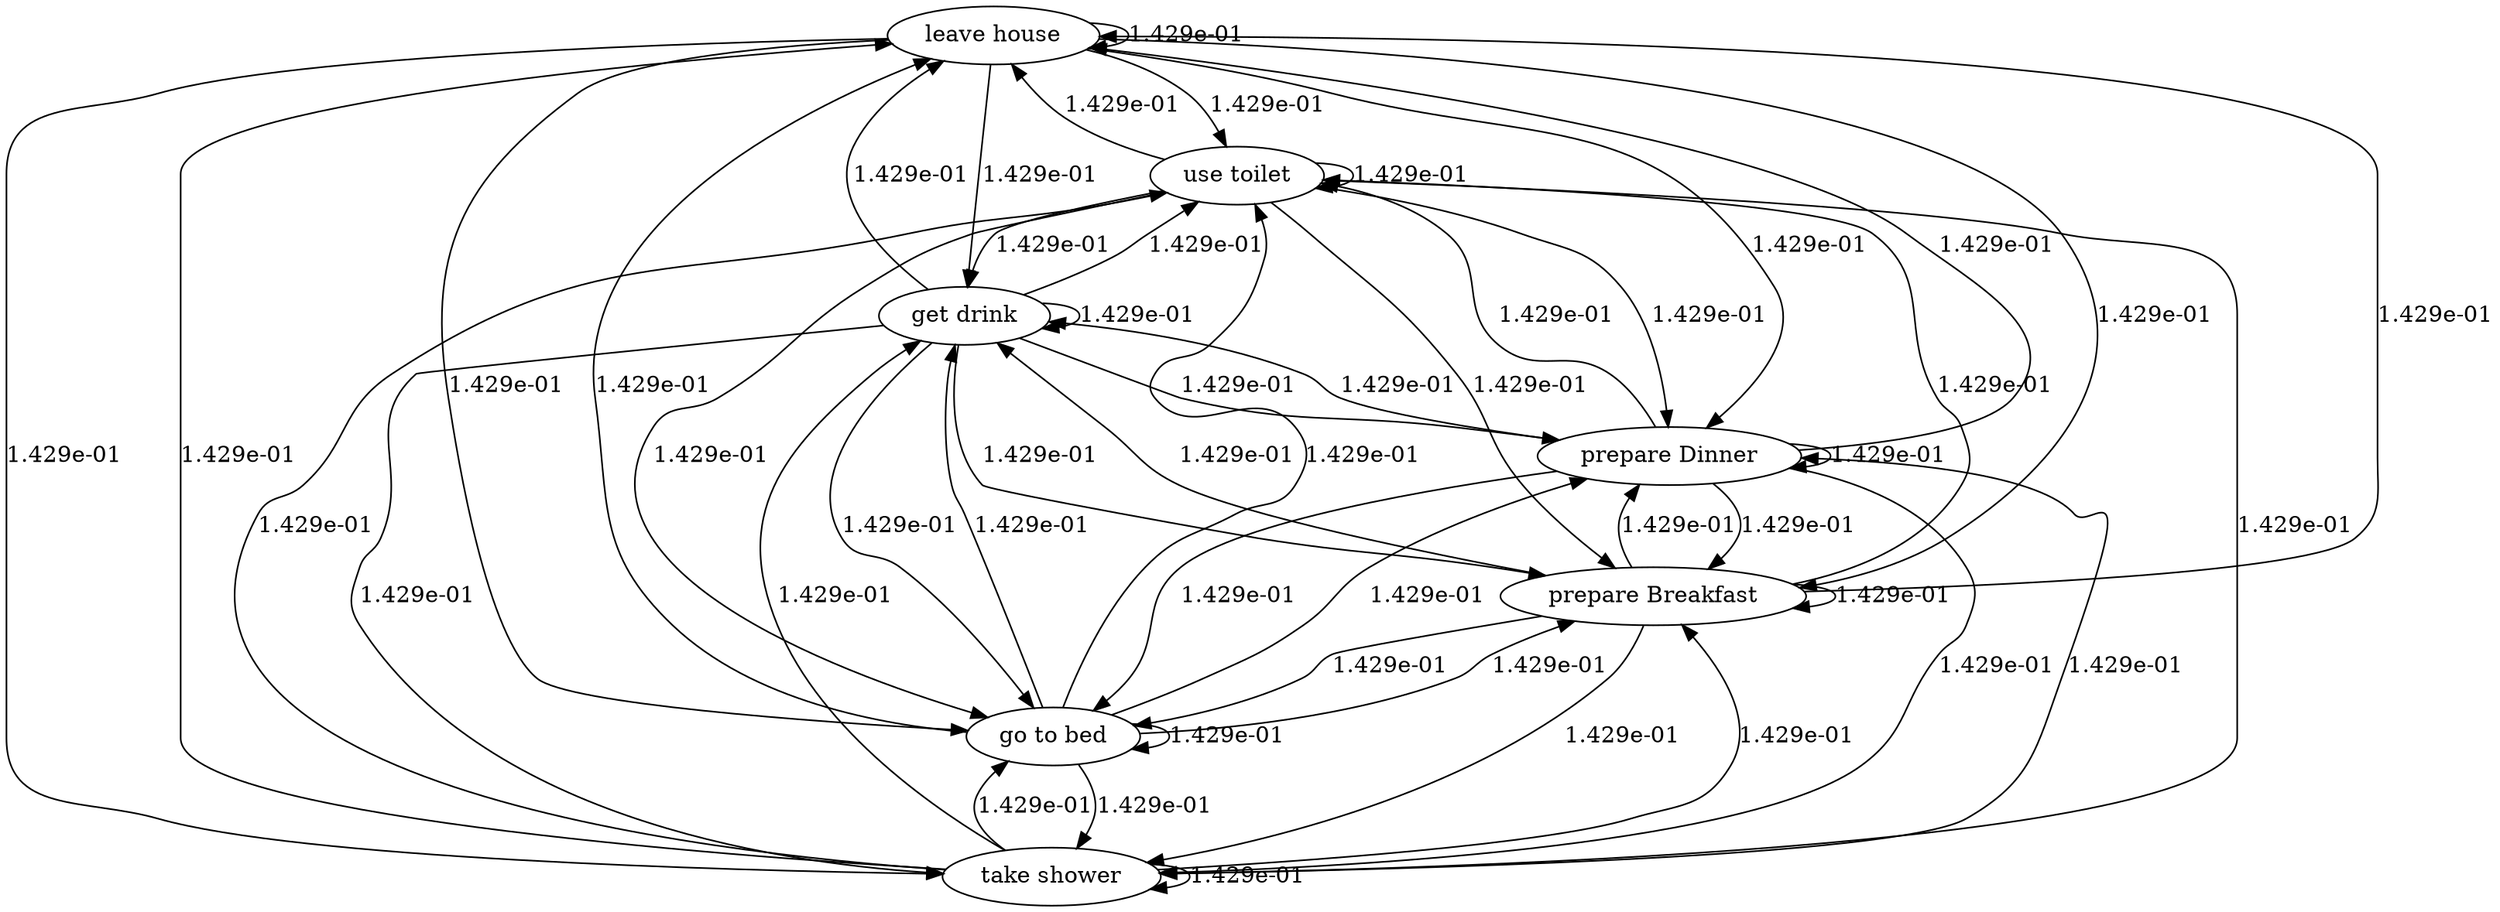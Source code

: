 digraph {
	1 [label="leave house"]
	4 [label="use toilet"]
	5 [label="take shower"]
	10 [label="go to bed"]
	13 [label="prepare Breakfast"]
	15 [label="prepare Dinner"]
	17 [label="get drink"]
	1 -> 1 [label="1.429e-01"]
	1 -> 4 [label="1.429e-01"]
	1 -> 5 [label="1.429e-01"]
	1 -> 10 [label="1.429e-01"]
	1 -> 13 [label="1.429e-01"]
	1 -> 15 [label="1.429e-01"]
	1 -> 17 [label="1.429e-01"]
	4 -> 1 [label="1.429e-01"]
	4 -> 4 [label="1.429e-01"]
	4 -> 5 [label="1.429e-01"]
	4 -> 10 [label="1.429e-01"]
	4 -> 13 [label="1.429e-01"]
	4 -> 15 [label="1.429e-01"]
	4 -> 17 [label="1.429e-01"]
	5 -> 1 [label="1.429e-01"]
	5 -> 4 [label="1.429e-01"]
	5 -> 5 [label="1.429e-01"]
	5 -> 10 [label="1.429e-01"]
	5 -> 13 [label="1.429e-01"]
	5 -> 15 [label="1.429e-01"]
	5 -> 17 [label="1.429e-01"]
	10 -> 1 [label="1.429e-01"]
	10 -> 4 [label="1.429e-01"]
	10 -> 5 [label="1.429e-01"]
	10 -> 10 [label="1.429e-01"]
	10 -> 13 [label="1.429e-01"]
	10 -> 15 [label="1.429e-01"]
	10 -> 17 [label="1.429e-01"]
	13 -> 1 [label="1.429e-01"]
	13 -> 4 [label="1.429e-01"]
	13 -> 5 [label="1.429e-01"]
	13 -> 10 [label="1.429e-01"]
	13 -> 13 [label="1.429e-01"]
	13 -> 15 [label="1.429e-01"]
	13 -> 17 [label="1.429e-01"]
	15 -> 1 [label="1.429e-01"]
	15 -> 4 [label="1.429e-01"]
	15 -> 5 [label="1.429e-01"]
	15 -> 10 [label="1.429e-01"]
	15 -> 13 [label="1.429e-01"]
	15 -> 15 [label="1.429e-01"]
	15 -> 17 [label="1.429e-01"]
	17 -> 1 [label="1.429e-01"]
	17 -> 4 [label="1.429e-01"]
	17 -> 5 [label="1.429e-01"]
	17 -> 10 [label="1.429e-01"]
	17 -> 13 [label="1.429e-01"]
	17 -> 15 [label="1.429e-01"]
	17 -> 17 [label="1.429e-01"]
}
